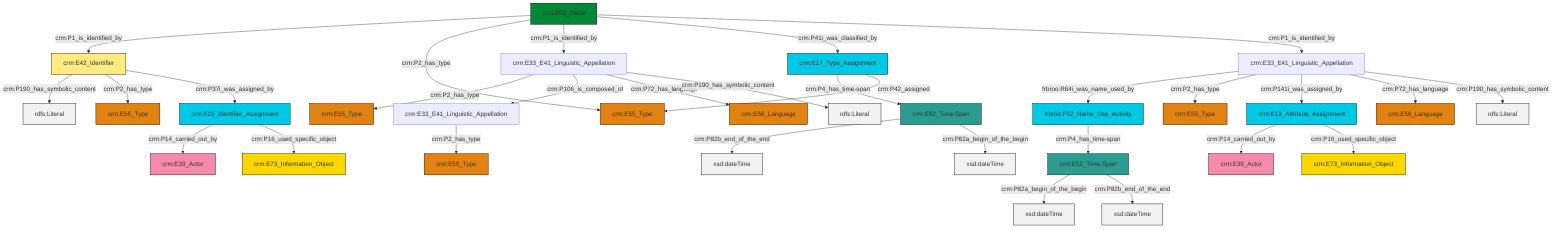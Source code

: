 graph TD
classDef Literal fill:#f2f2f2,stroke:#000000;
classDef CRM_Entity fill:#FFFFFF,stroke:#000000;
classDef Temporal_Entity fill:#00C9E6, stroke:#000000;
classDef Type fill:#E18312, stroke:#000000;
classDef Time-Span fill:#2C9C91, stroke:#000000;
classDef Appellation fill:#FFEB7F, stroke:#000000;
classDef Place fill:#008836, stroke:#000000;
classDef Persistent_Item fill:#B266B2, stroke:#000000;
classDef Conceptual_Object fill:#FFD700, stroke:#000000;
classDef Physical_Thing fill:#D2B48C, stroke:#000000;
classDef Actor fill:#f58aad, stroke:#000000;
classDef PC_Classes fill:#4ce600, stroke:#000000;
classDef Multi fill:#cccccc,stroke:#000000;

0["crm:E33_E41_Linguistic_Appellation"]:::Default -->|frbroo:R64i_was_name_used_by| 1["frbroo:F52_Name_Use_Activity"]:::Temporal_Entity
2["crm:E53_Place"]:::Place -->|crm:P1_is_identified_by| 3["crm:E42_Identifier"]:::Appellation
4["crm:E15_Identifier_Assignment"]:::Temporal_Entity -->|crm:P14_carried_out_by| 5["crm:E39_Actor"]:::Actor
3["crm:E42_Identifier"]:::Appellation -->|crm:P190_has_symbolic_content| 6[rdfs:Literal]:::Literal
7["crm:E52_Time-Span"]:::Time-Span -->|crm:P82b_end_of_the_end| 8[xsd:dateTime]:::Literal
3["crm:E42_Identifier"]:::Appellation -->|crm:P2_has_type| 11["crm:E55_Type"]:::Type
7["crm:E52_Time-Span"]:::Time-Span -->|crm:P82a_begin_of_the_begin| 12[xsd:dateTime]:::Literal
14["crm:E33_E41_Linguistic_Appellation"]:::Default -->|crm:P2_has_type| 15["crm:E55_Type"]:::Type
3["crm:E42_Identifier"]:::Appellation -->|crm:P37i_was_assigned_by| 4["crm:E15_Identifier_Assignment"]:::Temporal_Entity
0["crm:E33_E41_Linguistic_Appellation"]:::Default -->|crm:P2_has_type| 18["crm:E55_Type"]:::Type
9["crm:E17_Type_Assignment"]:::Temporal_Entity -->|crm:P4_has_time-span| 7["crm:E52_Time-Span"]:::Time-Span
21["crm:E13_Attribute_Assignment"]:::Temporal_Entity -->|crm:P14_carried_out_by| 22["crm:E39_Actor"]:::Actor
2["crm:E53_Place"]:::Place -->|crm:P2_has_type| 26["crm:E55_Type"]:::Type
27["crm:E33_E41_Linguistic_Appellation"]:::Default -->|crm:P2_has_type| 23["crm:E55_Type"]:::Type
4["crm:E15_Identifier_Assignment"]:::Temporal_Entity -->|crm:P16_used_specific_object| 28["crm:E73_Information_Object"]:::Conceptual_Object
2["crm:E53_Place"]:::Place -->|crm:P1_is_identified_by| 27["crm:E33_E41_Linguistic_Appellation"]:::Default
0["crm:E33_E41_Linguistic_Appellation"]:::Default -->|crm:P141i_was_assigned_by| 21["crm:E13_Attribute_Assignment"]:::Temporal_Entity
27["crm:E33_E41_Linguistic_Appellation"]:::Default -->|crm:P106_is_composed_of| 14["crm:E33_E41_Linguistic_Appellation"]:::Default
35["crm:E52_Time-Span"]:::Time-Span -->|crm:P82a_begin_of_the_begin| 41[xsd:dateTime]:::Literal
21["crm:E13_Attribute_Assignment"]:::Temporal_Entity -->|crm:P16_used_specific_object| 31["crm:E73_Information_Object"]:::Conceptual_Object
0["crm:E33_E41_Linguistic_Appellation"]:::Default -->|crm:P72_has_language| 16["crm:E56_Language"]:::Type
2["crm:E53_Place"]:::Place -->|crm:P41i_was_classified_by| 9["crm:E17_Type_Assignment"]:::Temporal_Entity
1["frbroo:F52_Name_Use_Activity"]:::Temporal_Entity -->|crm:P4_has_time-span| 35["crm:E52_Time-Span"]:::Time-Span
0["crm:E33_E41_Linguistic_Appellation"]:::Default -->|crm:P190_has_symbolic_content| 47[rdfs:Literal]:::Literal
2["crm:E53_Place"]:::Place -->|crm:P1_is_identified_by| 0["crm:E33_E41_Linguistic_Appellation"]:::Default
27["crm:E33_E41_Linguistic_Appellation"]:::Default -->|crm:P72_has_language| 48["crm:E56_Language"]:::Type
27["crm:E33_E41_Linguistic_Appellation"]:::Default -->|crm:P190_has_symbolic_content| 50[rdfs:Literal]:::Literal
9["crm:E17_Type_Assignment"]:::Temporal_Entity -->|crm:P42_assigned| 26["crm:E55_Type"]:::Type
35["crm:E52_Time-Span"]:::Time-Span -->|crm:P82b_end_of_the_end| 52[xsd:dateTime]:::Literal